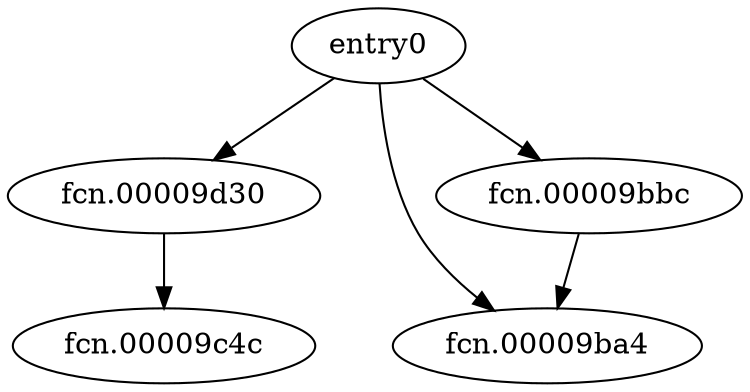 digraph code {
  "0x00009b5c" [label="entry0"];
  "0x00009b5c" -> "0x00009d30";
  "0x00009d30" [label="fcn.00009d30"];
  "0x00009b5c" -> "0x00009ba4";
  "0x00009ba4" [label="fcn.00009ba4"];
  "0x00009b5c" -> "0x00009bbc";
  "0x00009bbc" [label="fcn.00009bbc"];
  "0x00009d30" [label="fcn.00009d30"];
  "0x00009d30" -> "0x00009c4c";
  "0x00009c4c" [label="fcn.00009c4c"];
  "0x00009bbc" [label="fcn.00009bbc"];
  "0x00009bbc" -> "0x00009ba4";
  "0x00009ba4" [label="fcn.00009ba4"];
}